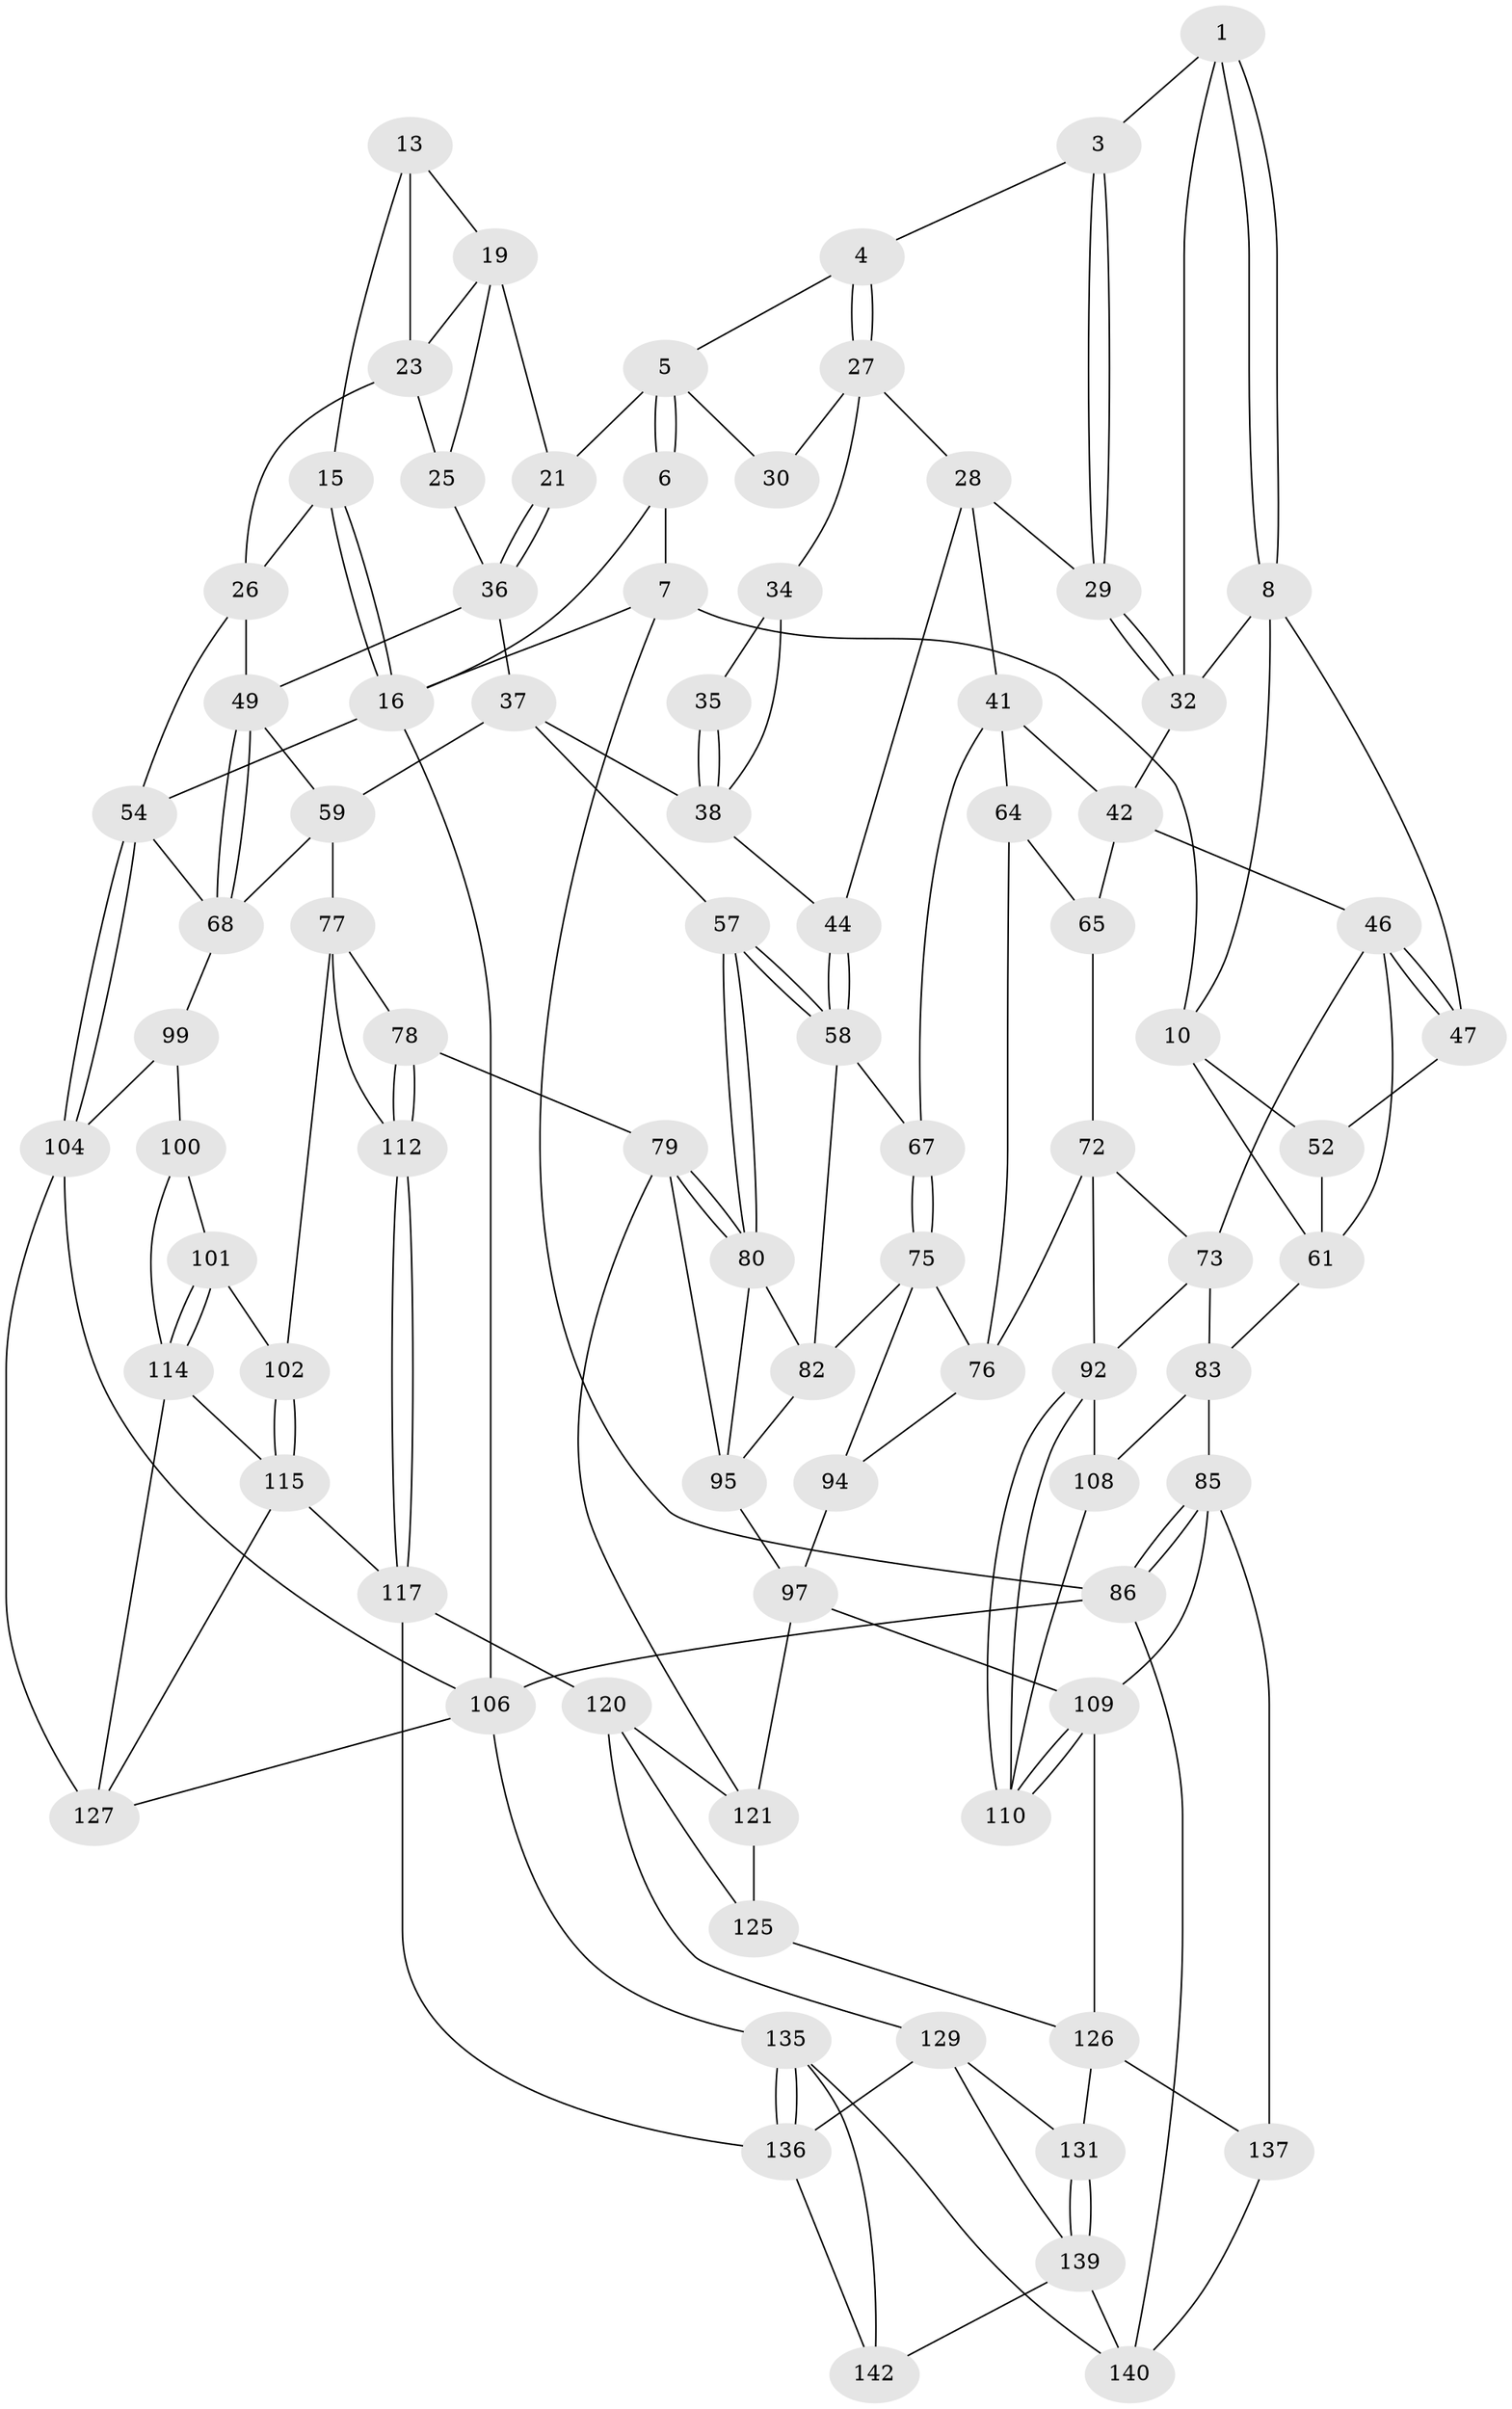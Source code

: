 // Generated by graph-tools (version 1.1) at 2025/24/03/03/25 07:24:33]
// undirected, 84 vertices, 177 edges
graph export_dot {
graph [start="1"]
  node [color=gray90,style=filled];
  1 [pos="+0.27944615671525413+0",super="+2"];
  3 [pos="+0.41089122491023394+0.060783324944015484"];
  4 [pos="+0.513454296563181+0"];
  5 [pos="+0.6023826516971381+0",super="+22"];
  6 [pos="+0.6051285731040913+0",super="+18"];
  7 [pos="+0.2665425169318758+0",super="+12"];
  8 [pos="+0.23815186742112732+0.15704922279951344",super="+9"];
  10 [pos="+0+0",super="+11"];
  13 [pos="+0.904036494218639+0",super="+14"];
  15 [pos="+0.9558224151951952+0.09370609087835198"];
  16 [pos="+1+0.16368966979120902",super="+17"];
  19 [pos="+0.8700030147942174+0.05198394315492229",super="+20"];
  21 [pos="+0.666807265791285+0.04558008584010394"];
  23 [pos="+0.8783572190957674+0.10711107020786394",super="+24"];
  25 [pos="+0.8525274180012159+0.1844924673214331"];
  26 [pos="+0.8868601772969866+0.20248728396588742",super="+48"];
  27 [pos="+0.45333841990303764+0.18993688926399088",super="+31"];
  28 [pos="+0.4336405507565708+0.1875621551841127",super="+40"];
  29 [pos="+0.4221705032561934+0.1832715138949446"];
  30 [pos="+0.6212604688676279+0.03718262845962661"];
  32 [pos="+0.30129718152247725+0.16136276395251872",super="+33"];
  34 [pos="+0.48023716126808197+0.21857693027528136"];
  35 [pos="+0.583640198229417+0.13393347470978417"];
  36 [pos="+0.6881396600023767+0.2124273167174192",super="+39"];
  37 [pos="+0.5841830247389963+0.2527289272060874",super="+56"];
  38 [pos="+0.5620710184299926+0.24360924401681494",super="+43"];
  41 [pos="+0.34965980698775007+0.2866585163058518",super="+63"];
  42 [pos="+0.33084477650879285+0.262891042700377",super="+45"];
  44 [pos="+0.474326213426902+0.30019712536706866"];
  46 [pos="+0.1867201870928638+0.31506494882125774",super="+60"];
  47 [pos="+0.17972232135474225+0.24280013759873315",super="+51"];
  49 [pos="+0.7843249457510082+0.328794441309339",super="+50"];
  52 [pos="+0.019850426220748712+0.20066909612122172",super="+53"];
  54 [pos="+1+0.27578752662366823",super="+55"];
  57 [pos="+0.5900140243108928+0.38536026621821695"];
  58 [pos="+0.48144244520922774+0.3529931870568305",super="+66"];
  59 [pos="+0.627211833309581+0.36958165075406135",super="+69"];
  61 [pos="+0.04128281649181398+0.37570720325441526",super="+62"];
  64 [pos="+0.2656845508346778+0.37015821846317026",super="+74"];
  65 [pos="+0.2256510831947187+0.34234795951493413",super="+71"];
  67 [pos="+0.3729192956209612+0.41113172929292047"];
  68 [pos="+0.801241766836317+0.434362807358545",super="+70"];
  72 [pos="+0.18166310147097023+0.4449654443049638",super="+89"];
  73 [pos="+0.1322182591556567+0.44177787999614637",super="+87"];
  75 [pos="+0.3618583539431858+0.4587352432475287",super="+91"];
  76 [pos="+0.2597702150400078+0.47548513762893274",super="+88"];
  77 [pos="+0.7142215550986706+0.5037114579335966",super="+103"];
  78 [pos="+0.675092519507138+0.5331803927566454"];
  79 [pos="+0.5853459973474986+0.5510022902969299",super="+111"];
  80 [pos="+0.562312904039772+0.5222284202821418",super="+81"];
  82 [pos="+0.4898823773524734+0.4717660548468618",super="+90"];
  83 [pos="+0+0.5316996610372975",super="+84"];
  85 [pos="+0+0.9486458505981704",super="+124"];
  86 [pos="+0+1"];
  92 [pos="+0.21225912318517892+0.5343364378692022",super="+93"];
  94 [pos="+0.3315875452530356+0.6044432661521514"];
  95 [pos="+0.4593907608355883+0.5380443481298972",super="+96"];
  97 [pos="+0.36784898439742536+0.6528104383231274",super="+98"];
  99 [pos="+0.8884655176097632+0.488133576388637",super="+105"];
  100 [pos="+0.8537913419455864+0.570498733578398",super="+113"];
  101 [pos="+0.839836684313593+0.5887005097520923"];
  102 [pos="+0.7924911086182195+0.6058764759909085"];
  104 [pos="+1+0.5763278860974378",super="+107"];
  106 [pos="+1+1",super="+134"];
  108 [pos="+0.10072270233022161+0.5687560507983155"];
  109 [pos="+0.1850593958660696+0.6464428082231409",super="+123"];
  110 [pos="+0.18244223913990823+0.6400794172617698"];
  112 [pos="+0.7131782879486424+0.6209128884245"];
  114 [pos="+0.8709333911870232+0.7027398939245488",super="+118"];
  115 [pos="+0.7769611831109916+0.7024874085672013",super="+116"];
  117 [pos="+0.6954445314721069+0.7111846981927219",super="+119"];
  120 [pos="+0.5918527355437962+0.6819387940671516",super="+128"];
  121 [pos="+0.5759171112014794+0.630529409927744",super="+122"];
  125 [pos="+0.37412924695347993+0.6846187956187529"];
  126 [pos="+0.31790121260997456+0.7203568144042738",super="+132"];
  127 [pos="+0.8856199923119689+0.7518033825369157",super="+133"];
  129 [pos="+0.4327480146914116+0.812728471442122",super="+130"];
  131 [pos="+0.2773957686492552+0.8446915327155806"];
  135 [pos="+0.7138235475148225+1",super="+144"];
  136 [pos="+0.597777101157788+0.9148147208332513",super="+138"];
  137 [pos="+0.1317049276726477+0.8397268714320492"];
  139 [pos="+0.2986992474457499+0.9324912233717859",super="+141"];
  140 [pos="+0.24824988163751105+0.9561141353291425",super="+143"];
  142 [pos="+0.3639135157774822+0.9771971722762932"];
  1 -- 8;
  1 -- 8;
  1 -- 32;
  1 -- 3;
  3 -- 4;
  3 -- 29;
  3 -- 29;
  4 -- 5;
  4 -- 27;
  4 -- 27;
  5 -- 6;
  5 -- 6;
  5 -- 21;
  5 -- 30;
  6 -- 7;
  6 -- 16;
  7 -- 10;
  7 -- 86;
  7 -- 16;
  8 -- 32;
  8 -- 10;
  8 -- 47;
  10 -- 52;
  10 -- 61;
  13 -- 19;
  13 -- 15;
  13 -- 23;
  15 -- 16;
  15 -- 16;
  15 -- 26;
  16 -- 54;
  16 -- 106;
  19 -- 23;
  19 -- 25;
  19 -- 21;
  21 -- 36;
  21 -- 36;
  23 -- 25;
  23 -- 26;
  25 -- 36;
  26 -- 49;
  26 -- 54;
  27 -- 28;
  27 -- 34;
  27 -- 30;
  28 -- 29;
  28 -- 41;
  28 -- 44;
  29 -- 32;
  29 -- 32;
  32 -- 42;
  34 -- 35;
  34 -- 38;
  35 -- 38;
  35 -- 38;
  36 -- 37;
  36 -- 49;
  37 -- 38;
  37 -- 57;
  37 -- 59;
  38 -- 44;
  41 -- 42;
  41 -- 64;
  41 -- 67;
  42 -- 65;
  42 -- 46;
  44 -- 58;
  44 -- 58;
  46 -- 47;
  46 -- 47;
  46 -- 73;
  46 -- 61;
  47 -- 52;
  49 -- 68;
  49 -- 68;
  49 -- 59;
  52 -- 61;
  54 -- 104;
  54 -- 104;
  54 -- 68;
  57 -- 58;
  57 -- 58;
  57 -- 80;
  57 -- 80;
  58 -- 67;
  58 -- 82;
  59 -- 68;
  59 -- 77;
  61 -- 83;
  64 -- 65 [weight=2];
  64 -- 76;
  65 -- 72;
  67 -- 75;
  67 -- 75;
  68 -- 99;
  72 -- 73;
  72 -- 76;
  72 -- 92;
  73 -- 83;
  73 -- 92;
  75 -- 76;
  75 -- 94;
  75 -- 82;
  76 -- 94;
  77 -- 78;
  77 -- 112;
  77 -- 102;
  78 -- 79;
  78 -- 112;
  78 -- 112;
  79 -- 80;
  79 -- 80;
  79 -- 121;
  79 -- 95;
  80 -- 82;
  80 -- 95;
  82 -- 95;
  83 -- 108;
  83 -- 85;
  85 -- 86;
  85 -- 86;
  85 -- 137;
  85 -- 109;
  86 -- 106;
  86 -- 140;
  92 -- 110;
  92 -- 110;
  92 -- 108;
  94 -- 97;
  95 -- 97;
  97 -- 121;
  97 -- 109;
  99 -- 100 [weight=2];
  99 -- 104;
  100 -- 101;
  100 -- 114;
  101 -- 102;
  101 -- 114;
  101 -- 114;
  102 -- 115;
  102 -- 115;
  104 -- 106;
  104 -- 127;
  106 -- 135;
  106 -- 127;
  108 -- 110;
  109 -- 110;
  109 -- 110;
  109 -- 126;
  112 -- 117;
  112 -- 117;
  114 -- 115;
  114 -- 127;
  115 -- 117;
  115 -- 127;
  117 -- 120;
  117 -- 136;
  120 -- 121;
  120 -- 129;
  120 -- 125;
  121 -- 125;
  125 -- 126;
  126 -- 137;
  126 -- 131;
  129 -- 136;
  129 -- 131;
  129 -- 139;
  131 -- 139;
  131 -- 139;
  135 -- 136;
  135 -- 136;
  135 -- 140;
  135 -- 142;
  136 -- 142;
  137 -- 140;
  139 -- 140;
  139 -- 142;
}
